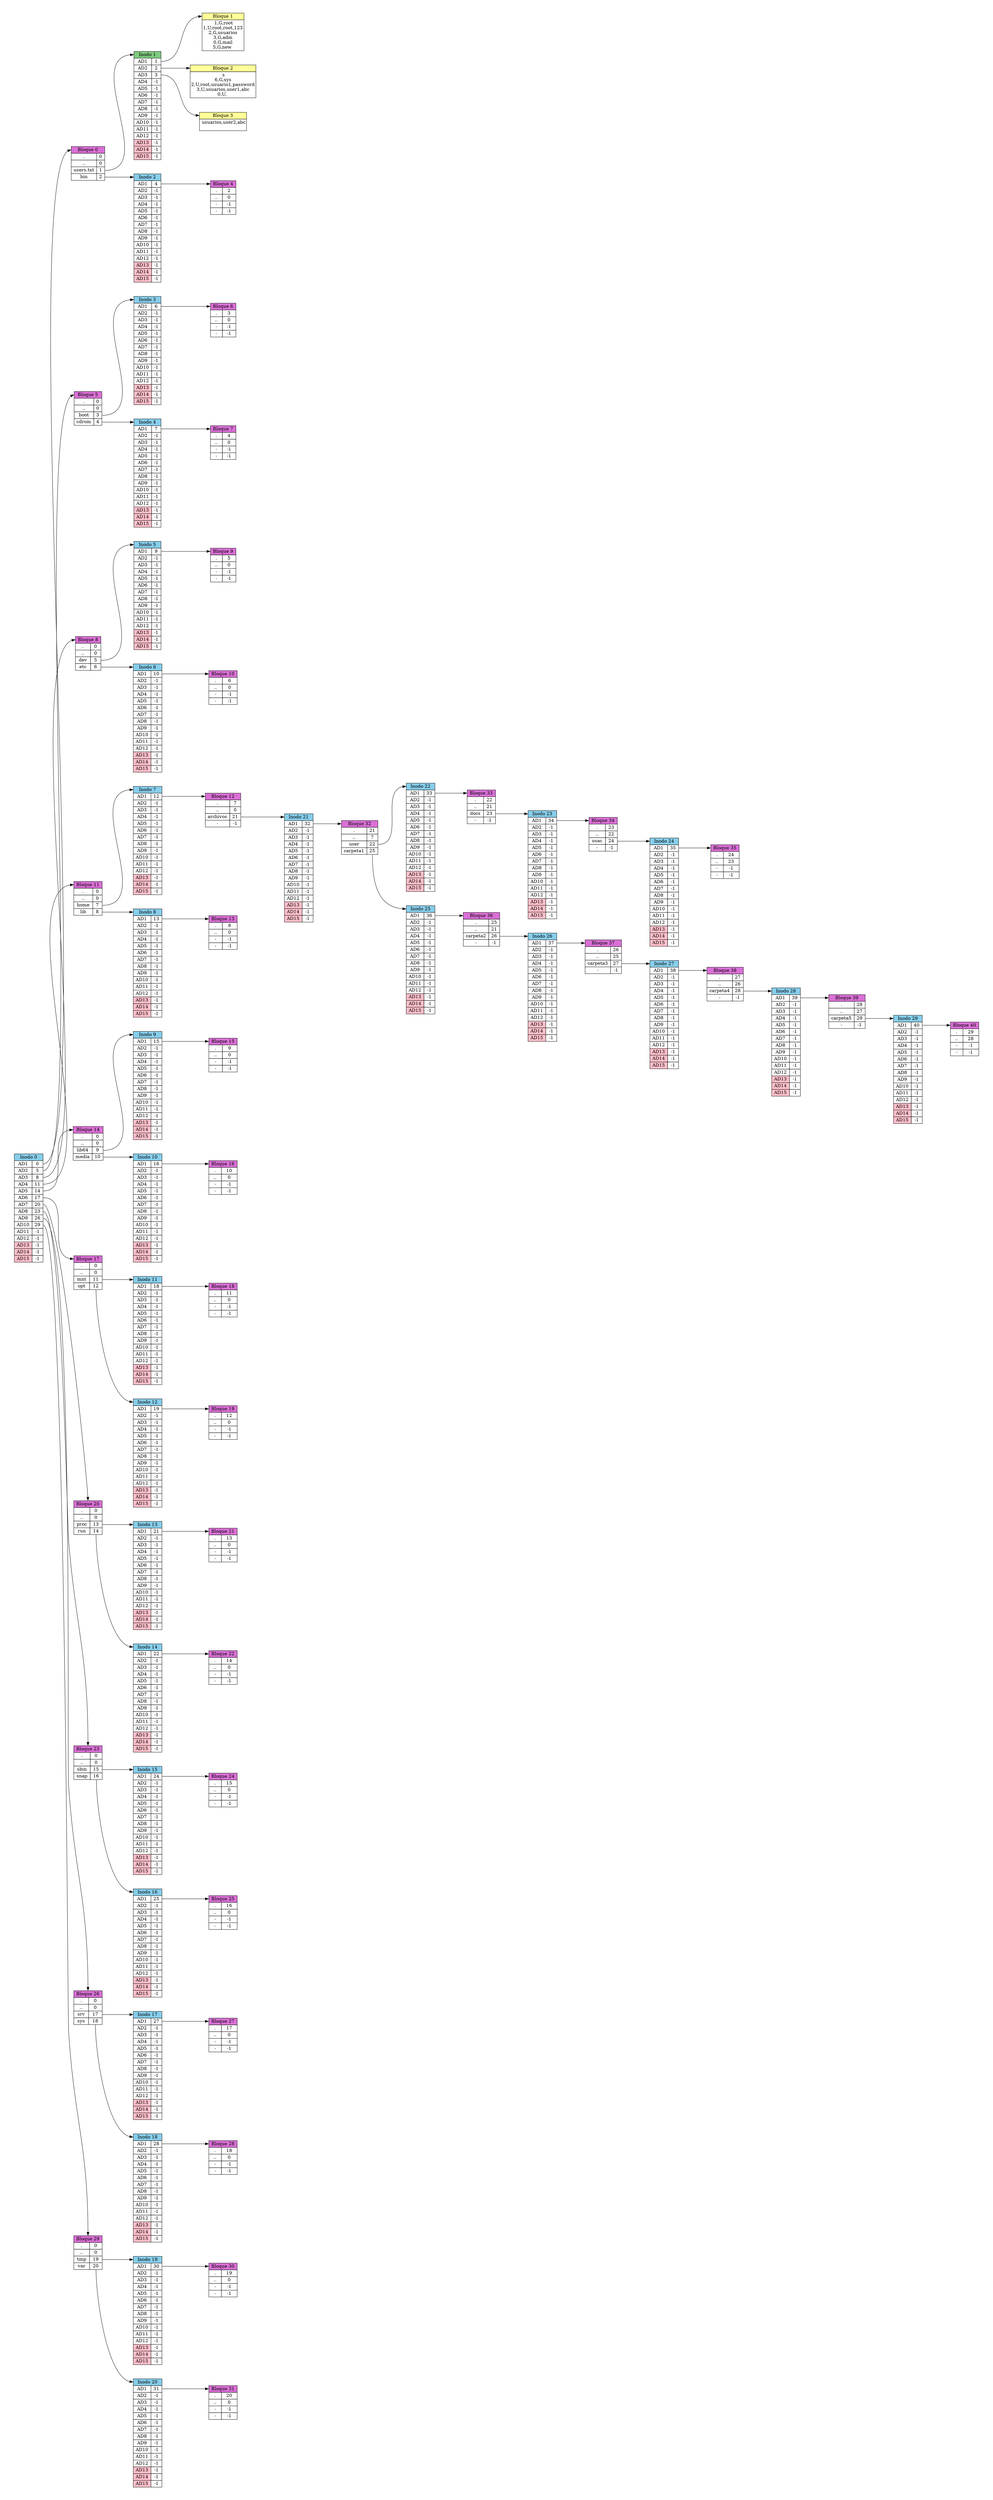 digraph { 
 graph [pad=0.5, nodesep=0.5, ranksep=1] 
 node [ shape=plaintext ] 
 rankdir=LR 

 Inodo0 [ 
  label = < 
   <table border="0" cellborder="1" cellspacing="0"> 
    <tr> <td bgcolor='skyblue' colspan="2" port='P0'> Inodo 0 </td> </tr> 
    <tr> <td> AD1 </td> <td port='P1'> 0 </td> </tr> 
    <tr> <td> AD2 </td> <td port='P2'> 5 </td> </tr> 
    <tr> <td> AD3 </td> <td port='P3'> 8 </td> </tr> 
    <tr> <td> AD4 </td> <td port='P4'> 11 </td> </tr> 
    <tr> <td> AD5 </td> <td port='P5'> 14 </td> </tr> 
    <tr> <td> AD6 </td> <td port='P6'> 17 </td> </tr> 
    <tr> <td> AD7 </td> <td port='P7'> 20 </td> </tr> 
    <tr> <td> AD8 </td> <td port='P8'> 23 </td> </tr> 
    <tr> <td> AD9 </td> <td port='P9'> 26 </td> </tr> 
    <tr> <td> AD10 </td> <td port='P10'> 29 </td> </tr> 
    <tr> <td> AD11 </td> <td port='P11'> -1 </td> </tr> 
    <tr> <td> AD12 </td> <td port='P12'> -1 </td> </tr> 
    <tr> <td bgcolor='pink'> AD13 </td> <td port='P13'> -1 </td> </tr> 
    <tr> <td bgcolor='pink'> AD14 </td> <td port='P14'> -1 </td> </tr> 
    <tr> <td bgcolor='pink'> AD15 </td> <td port='P15'> -1 </td> </tr> 
   </table> 
  > 
 ]; 

 Bloque0 [ 
  label = < 
   <table border="0" cellborder="1" cellspacing="0"> 
    <tr> <td bgcolor='orchid' colspan="2" port='P0'> Bloque 0 </td> </tr> 
    <tr> <td> . </td> <td port='P1'> 0 </td> </tr> 
    <tr> <td> .. </td> <td port='P2'> 0 </td> </tr> 
    <tr> <td> users.txt </td> <td port='P3'> 1 </td> </tr> 
    <tr> <td> bin </td> <td port='P4'> 2 </td> </tr> 
   </table> 
  > 
 ]; 

 Inodo0:P1 -> Bloque0:P0; 

 Inodo1 [ 
  label = < 
   <table border="0" cellborder="1" cellspacing="0"> 
    <tr> <td bgcolor='#7FC97F' colspan="2" port='P0'> Inodo 1 </td> </tr> 
    <tr> <td> AD1 </td> <td port='P1'> 1 </td> </tr> 
    <tr> <td> AD2 </td> <td port='P2'> 2 </td> </tr> 
    <tr> <td> AD3 </td> <td port='P3'> 3 </td> </tr> 
    <tr> <td> AD4 </td> <td port='P4'> -1 </td> </tr> 
    <tr> <td> AD5 </td> <td port='P5'> -1 </td> </tr> 
    <tr> <td> AD6 </td> <td port='P6'> -1 </td> </tr> 
    <tr> <td> AD7 </td> <td port='P7'> -1 </td> </tr> 
    <tr> <td> AD8 </td> <td port='P8'> -1 </td> </tr> 
    <tr> <td> AD9 </td> <td port='P9'> -1 </td> </tr> 
    <tr> <td> AD10 </td> <td port='P10'> -1 </td> </tr> 
    <tr> <td> AD11 </td> <td port='P11'> -1 </td> </tr> 
    <tr> <td> AD12 </td> <td port='P12'> -1 </td> </tr> 
    <tr> <td bgcolor='pink'> AD13 </td> <td port='P13'> -1 </td> </tr> 
    <tr> <td bgcolor='pink'> AD14 </td> <td port='P14'> -1 </td> </tr> 
    <tr> <td bgcolor='pink'> AD15 </td> <td port='P15'> -1 </td> </tr> 
   </table> 
  > 
 ]; 

 Bloque0:P3 -> Inodo1:P0; 

 Bloque1 [ 
  label = < 
   <table border="0" cellborder="1" cellspacing="0"> 
    <tr> <td bgcolor='#ffff99' port='P0'> Bloque 1 </td> </tr> 
    <tr> <td> 1,G,root<br/>1,U,root,root,123<br/>2,G,usuarios<br/>3,G,adm<br/>0,G,mail<br/>5,G,new </td> </tr> 
   </table> 
  > 
 ]; 

 Inodo1:P1 -> Bloque1:P0; 

 Bloque2 [ 
  label = < 
   <table border="0" cellborder="1" cellspacing="0"> 
    <tr> <td bgcolor='#ffff99' port='P0'> Bloque 2 </td> </tr> 
    <tr> <td> s<br/>6,G,sys<br/>2,U,root,usuario1,password<br/>3,U,usuarios,user1,abc<br/>0,U, </td> </tr> 
   </table> 
  > 
 ]; 

 Inodo1:P2 -> Bloque2:P0; 

 Bloque3 [ 
  label = < 
   <table border="0" cellborder="1" cellspacing="0"> 
    <tr> <td bgcolor='#ffff99' port='P0'> Bloque 3 </td> </tr> 
    <tr> <td> usuarios,user2,abc<br/> </td> </tr> 
   </table> 
  > 
 ]; 

 Inodo1:P3 -> Bloque3:P0; 

 Inodo2 [ 
  label = < 
   <table border="0" cellborder="1" cellspacing="0"> 
    <tr> <td bgcolor='skyblue' colspan="2" port='P0'> Inodo 2 </td> </tr> 
    <tr> <td> AD1 </td> <td port='P1'> 4 </td> </tr> 
    <tr> <td> AD2 </td> <td port='P2'> -1 </td> </tr> 
    <tr> <td> AD3 </td> <td port='P3'> -1 </td> </tr> 
    <tr> <td> AD4 </td> <td port='P4'> -1 </td> </tr> 
    <tr> <td> AD5 </td> <td port='P5'> -1 </td> </tr> 
    <tr> <td> AD6 </td> <td port='P6'> -1 </td> </tr> 
    <tr> <td> AD7 </td> <td port='P7'> -1 </td> </tr> 
    <tr> <td> AD8 </td> <td port='P8'> -1 </td> </tr> 
    <tr> <td> AD9 </td> <td port='P9'> -1 </td> </tr> 
    <tr> <td> AD10 </td> <td port='P10'> -1 </td> </tr> 
    <tr> <td> AD11 </td> <td port='P11'> -1 </td> </tr> 
    <tr> <td> AD12 </td> <td port='P12'> -1 </td> </tr> 
    <tr> <td bgcolor='pink'> AD13 </td> <td port='P13'> -1 </td> </tr> 
    <tr> <td bgcolor='pink'> AD14 </td> <td port='P14'> -1 </td> </tr> 
    <tr> <td bgcolor='pink'> AD15 </td> <td port='P15'> -1 </td> </tr> 
   </table> 
  > 
 ]; 

 Bloque0:P4 -> Inodo2:P0; 

 Bloque4 [ 
  label = < 
   <table border="0" cellborder="1" cellspacing="0"> 
    <tr> <td bgcolor='orchid' colspan="2" port='P0'> Bloque 4 </td> </tr> 
    <tr> <td> . </td> <td port='P1'> 2 </td> </tr> 
    <tr> <td> .. </td> <td port='P2'> 0 </td> </tr> 
    <tr> <td> - </td> <td port='P3'> -1 </td> </tr> 
    <tr> <td> - </td> <td port='P4'> -1 </td> </tr> 
   </table> 
  > 
 ]; 

 Inodo2:P1 -> Bloque4:P0; 

 Bloque5 [ 
  label = < 
   <table border="0" cellborder="1" cellspacing="0"> 
    <tr> <td bgcolor='orchid' colspan="2" port='P0'> Bloque 5 </td> </tr> 
    <tr> <td> . </td> <td port='P1'> 0 </td> </tr> 
    <tr> <td> .. </td> <td port='P2'> 0 </td> </tr> 
    <tr> <td> boot </td> <td port='P3'> 3 </td> </tr> 
    <tr> <td> cdrom </td> <td port='P4'> 4 </td> </tr> 
   </table> 
  > 
 ]; 

 Inodo0:P2 -> Bloque5:P0; 

 Inodo3 [ 
  label = < 
   <table border="0" cellborder="1" cellspacing="0"> 
    <tr> <td bgcolor='skyblue' colspan="2" port='P0'> Inodo 3 </td> </tr> 
    <tr> <td> AD1 </td> <td port='P1'> 6 </td> </tr> 
    <tr> <td> AD2 </td> <td port='P2'> -1 </td> </tr> 
    <tr> <td> AD3 </td> <td port='P3'> -1 </td> </tr> 
    <tr> <td> AD4 </td> <td port='P4'> -1 </td> </tr> 
    <tr> <td> AD5 </td> <td port='P5'> -1 </td> </tr> 
    <tr> <td> AD6 </td> <td port='P6'> -1 </td> </tr> 
    <tr> <td> AD7 </td> <td port='P7'> -1 </td> </tr> 
    <tr> <td> AD8 </td> <td port='P8'> -1 </td> </tr> 
    <tr> <td> AD9 </td> <td port='P9'> -1 </td> </tr> 
    <tr> <td> AD10 </td> <td port='P10'> -1 </td> </tr> 
    <tr> <td> AD11 </td> <td port='P11'> -1 </td> </tr> 
    <tr> <td> AD12 </td> <td port='P12'> -1 </td> </tr> 
    <tr> <td bgcolor='pink'> AD13 </td> <td port='P13'> -1 </td> </tr> 
    <tr> <td bgcolor='pink'> AD14 </td> <td port='P14'> -1 </td> </tr> 
    <tr> <td bgcolor='pink'> AD15 </td> <td port='P15'> -1 </td> </tr> 
   </table> 
  > 
 ]; 

 Bloque5:P3 -> Inodo3:P0; 

 Bloque6 [ 
  label = < 
   <table border="0" cellborder="1" cellspacing="0"> 
    <tr> <td bgcolor='orchid' colspan="2" port='P0'> Bloque 6 </td> </tr> 
    <tr> <td> . </td> <td port='P1'> 3 </td> </tr> 
    <tr> <td> .. </td> <td port='P2'> 0 </td> </tr> 
    <tr> <td> - </td> <td port='P3'> -1 </td> </tr> 
    <tr> <td> - </td> <td port='P4'> -1 </td> </tr> 
   </table> 
  > 
 ]; 

 Inodo3:P1 -> Bloque6:P0; 

 Inodo4 [ 
  label = < 
   <table border="0" cellborder="1" cellspacing="0"> 
    <tr> <td bgcolor='skyblue' colspan="2" port='P0'> Inodo 4 </td> </tr> 
    <tr> <td> AD1 </td> <td port='P1'> 7 </td> </tr> 
    <tr> <td> AD2 </td> <td port='P2'> -1 </td> </tr> 
    <tr> <td> AD3 </td> <td port='P3'> -1 </td> </tr> 
    <tr> <td> AD4 </td> <td port='P4'> -1 </td> </tr> 
    <tr> <td> AD5 </td> <td port='P5'> -1 </td> </tr> 
    <tr> <td> AD6 </td> <td port='P6'> -1 </td> </tr> 
    <tr> <td> AD7 </td> <td port='P7'> -1 </td> </tr> 
    <tr> <td> AD8 </td> <td port='P8'> -1 </td> </tr> 
    <tr> <td> AD9 </td> <td port='P9'> -1 </td> </tr> 
    <tr> <td> AD10 </td> <td port='P10'> -1 </td> </tr> 
    <tr> <td> AD11 </td> <td port='P11'> -1 </td> </tr> 
    <tr> <td> AD12 </td> <td port='P12'> -1 </td> </tr> 
    <tr> <td bgcolor='pink'> AD13 </td> <td port='P13'> -1 </td> </tr> 
    <tr> <td bgcolor='pink'> AD14 </td> <td port='P14'> -1 </td> </tr> 
    <tr> <td bgcolor='pink'> AD15 </td> <td port='P15'> -1 </td> </tr> 
   </table> 
  > 
 ]; 

 Bloque5:P4 -> Inodo4:P0; 

 Bloque7 [ 
  label = < 
   <table border="0" cellborder="1" cellspacing="0"> 
    <tr> <td bgcolor='orchid' colspan="2" port='P0'> Bloque 7 </td> </tr> 
    <tr> <td> . </td> <td port='P1'> 4 </td> </tr> 
    <tr> <td> .. </td> <td port='P2'> 0 </td> </tr> 
    <tr> <td> - </td> <td port='P3'> -1 </td> </tr> 
    <tr> <td> - </td> <td port='P4'> -1 </td> </tr> 
   </table> 
  > 
 ]; 

 Inodo4:P1 -> Bloque7:P0; 

 Bloque8 [ 
  label = < 
   <table border="0" cellborder="1" cellspacing="0"> 
    <tr> <td bgcolor='orchid' colspan="2" port='P0'> Bloque 8 </td> </tr> 
    <tr> <td> . </td> <td port='P1'> 0 </td> </tr> 
    <tr> <td> .. </td> <td port='P2'> 0 </td> </tr> 
    <tr> <td> dev </td> <td port='P3'> 5 </td> </tr> 
    <tr> <td> etc </td> <td port='P4'> 6 </td> </tr> 
   </table> 
  > 
 ]; 

 Inodo0:P3 -> Bloque8:P0; 

 Inodo5 [ 
  label = < 
   <table border="0" cellborder="1" cellspacing="0"> 
    <tr> <td bgcolor='skyblue' colspan="2" port='P0'> Inodo 5 </td> </tr> 
    <tr> <td> AD1 </td> <td port='P1'> 9 </td> </tr> 
    <tr> <td> AD2 </td> <td port='P2'> -1 </td> </tr> 
    <tr> <td> AD3 </td> <td port='P3'> -1 </td> </tr> 
    <tr> <td> AD4 </td> <td port='P4'> -1 </td> </tr> 
    <tr> <td> AD5 </td> <td port='P5'> -1 </td> </tr> 
    <tr> <td> AD6 </td> <td port='P6'> -1 </td> </tr> 
    <tr> <td> AD7 </td> <td port='P7'> -1 </td> </tr> 
    <tr> <td> AD8 </td> <td port='P8'> -1 </td> </tr> 
    <tr> <td> AD9 </td> <td port='P9'> -1 </td> </tr> 
    <tr> <td> AD10 </td> <td port='P10'> -1 </td> </tr> 
    <tr> <td> AD11 </td> <td port='P11'> -1 </td> </tr> 
    <tr> <td> AD12 </td> <td port='P12'> -1 </td> </tr> 
    <tr> <td bgcolor='pink'> AD13 </td> <td port='P13'> -1 </td> </tr> 
    <tr> <td bgcolor='pink'> AD14 </td> <td port='P14'> -1 </td> </tr> 
    <tr> <td bgcolor='pink'> AD15 </td> <td port='P15'> -1 </td> </tr> 
   </table> 
  > 
 ]; 

 Bloque8:P3 -> Inodo5:P0; 

 Bloque9 [ 
  label = < 
   <table border="0" cellborder="1" cellspacing="0"> 
    <tr> <td bgcolor='orchid' colspan="2" port='P0'> Bloque 9 </td> </tr> 
    <tr> <td> . </td> <td port='P1'> 5 </td> </tr> 
    <tr> <td> .. </td> <td port='P2'> 0 </td> </tr> 
    <tr> <td> - </td> <td port='P3'> -1 </td> </tr> 
    <tr> <td> - </td> <td port='P4'> -1 </td> </tr> 
   </table> 
  > 
 ]; 

 Inodo5:P1 -> Bloque9:P0; 

 Inodo6 [ 
  label = < 
   <table border="0" cellborder="1" cellspacing="0"> 
    <tr> <td bgcolor='skyblue' colspan="2" port='P0'> Inodo 6 </td> </tr> 
    <tr> <td> AD1 </td> <td port='P1'> 10 </td> </tr> 
    <tr> <td> AD2 </td> <td port='P2'> -1 </td> </tr> 
    <tr> <td> AD3 </td> <td port='P3'> -1 </td> </tr> 
    <tr> <td> AD4 </td> <td port='P4'> -1 </td> </tr> 
    <tr> <td> AD5 </td> <td port='P5'> -1 </td> </tr> 
    <tr> <td> AD6 </td> <td port='P6'> -1 </td> </tr> 
    <tr> <td> AD7 </td> <td port='P7'> -1 </td> </tr> 
    <tr> <td> AD8 </td> <td port='P8'> -1 </td> </tr> 
    <tr> <td> AD9 </td> <td port='P9'> -1 </td> </tr> 
    <tr> <td> AD10 </td> <td port='P10'> -1 </td> </tr> 
    <tr> <td> AD11 </td> <td port='P11'> -1 </td> </tr> 
    <tr> <td> AD12 </td> <td port='P12'> -1 </td> </tr> 
    <tr> <td bgcolor='pink'> AD13 </td> <td port='P13'> -1 </td> </tr> 
    <tr> <td bgcolor='pink'> AD14 </td> <td port='P14'> -1 </td> </tr> 
    <tr> <td bgcolor='pink'> AD15 </td> <td port='P15'> -1 </td> </tr> 
   </table> 
  > 
 ]; 

 Bloque8:P4 -> Inodo6:P0; 

 Bloque10 [ 
  label = < 
   <table border="0" cellborder="1" cellspacing="0"> 
    <tr> <td bgcolor='orchid' colspan="2" port='P0'> Bloque 10 </td> </tr> 
    <tr> <td> . </td> <td port='P1'> 6 </td> </tr> 
    <tr> <td> .. </td> <td port='P2'> 0 </td> </tr> 
    <tr> <td> - </td> <td port='P3'> -1 </td> </tr> 
    <tr> <td> - </td> <td port='P4'> -1 </td> </tr> 
   </table> 
  > 
 ]; 

 Inodo6:P1 -> Bloque10:P0; 

 Bloque11 [ 
  label = < 
   <table border="0" cellborder="1" cellspacing="0"> 
    <tr> <td bgcolor='orchid' colspan="2" port='P0'> Bloque 11 </td> </tr> 
    <tr> <td> . </td> <td port='P1'> 0 </td> </tr> 
    <tr> <td> .. </td> <td port='P2'> 0 </td> </tr> 
    <tr> <td> home </td> <td port='P3'> 7 </td> </tr> 
    <tr> <td> lib </td> <td port='P4'> 8 </td> </tr> 
   </table> 
  > 
 ]; 

 Inodo0:P4 -> Bloque11:P0; 

 Inodo7 [ 
  label = < 
   <table border="0" cellborder="1" cellspacing="0"> 
    <tr> <td bgcolor='skyblue' colspan="2" port='P0'> Inodo 7 </td> </tr> 
    <tr> <td> AD1 </td> <td port='P1'> 12 </td> </tr> 
    <tr> <td> AD2 </td> <td port='P2'> -1 </td> </tr> 
    <tr> <td> AD3 </td> <td port='P3'> -1 </td> </tr> 
    <tr> <td> AD4 </td> <td port='P4'> -1 </td> </tr> 
    <tr> <td> AD5 </td> <td port='P5'> -1 </td> </tr> 
    <tr> <td> AD6 </td> <td port='P6'> -1 </td> </tr> 
    <tr> <td> AD7 </td> <td port='P7'> -1 </td> </tr> 
    <tr> <td> AD8 </td> <td port='P8'> -1 </td> </tr> 
    <tr> <td> AD9 </td> <td port='P9'> -1 </td> </tr> 
    <tr> <td> AD10 </td> <td port='P10'> -1 </td> </tr> 
    <tr> <td> AD11 </td> <td port='P11'> -1 </td> </tr> 
    <tr> <td> AD12 </td> <td port='P12'> -1 </td> </tr> 
    <tr> <td bgcolor='pink'> AD13 </td> <td port='P13'> -1 </td> </tr> 
    <tr> <td bgcolor='pink'> AD14 </td> <td port='P14'> -1 </td> </tr> 
    <tr> <td bgcolor='pink'> AD15 </td> <td port='P15'> -1 </td> </tr> 
   </table> 
  > 
 ]; 

 Bloque11:P3 -> Inodo7:P0; 

 Bloque12 [ 
  label = < 
   <table border="0" cellborder="1" cellspacing="0"> 
    <tr> <td bgcolor='orchid' colspan="2" port='P0'> Bloque 12 </td> </tr> 
    <tr> <td> . </td> <td port='P1'> 7 </td> </tr> 
    <tr> <td> .. </td> <td port='P2'> 0 </td> </tr> 
    <tr> <td> archivos </td> <td port='P3'> 21 </td> </tr> 
    <tr> <td> - </td> <td port='P4'> -1 </td> </tr> 
   </table> 
  > 
 ]; 

 Inodo7:P1 -> Bloque12:P0; 

 Inodo21 [ 
  label = < 
   <table border="0" cellborder="1" cellspacing="0"> 
    <tr> <td bgcolor='skyblue' colspan="2" port='P0'> Inodo 21 </td> </tr> 
    <tr> <td> AD1 </td> <td port='P1'> 32 </td> </tr> 
    <tr> <td> AD2 </td> <td port='P2'> -1 </td> </tr> 
    <tr> <td> AD3 </td> <td port='P3'> -1 </td> </tr> 
    <tr> <td> AD4 </td> <td port='P4'> -1 </td> </tr> 
    <tr> <td> AD5 </td> <td port='P5'> -1 </td> </tr> 
    <tr> <td> AD6 </td> <td port='P6'> -1 </td> </tr> 
    <tr> <td> AD7 </td> <td port='P7'> -1 </td> </tr> 
    <tr> <td> AD8 </td> <td port='P8'> -1 </td> </tr> 
    <tr> <td> AD9 </td> <td port='P9'> -1 </td> </tr> 
    <tr> <td> AD10 </td> <td port='P10'> -1 </td> </tr> 
    <tr> <td> AD11 </td> <td port='P11'> -1 </td> </tr> 
    <tr> <td> AD12 </td> <td port='P12'> -1 </td> </tr> 
    <tr> <td bgcolor='pink'> AD13 </td> <td port='P13'> -1 </td> </tr> 
    <tr> <td bgcolor='pink'> AD14 </td> <td port='P14'> -1 </td> </tr> 
    <tr> <td bgcolor='pink'> AD15 </td> <td port='P15'> -1 </td> </tr> 
   </table> 
  > 
 ]; 

 Bloque12:P3 -> Inodo21:P0; 

 Bloque32 [ 
  label = < 
   <table border="0" cellborder="1" cellspacing="0"> 
    <tr> <td bgcolor='orchid' colspan="2" port='P0'> Bloque 32 </td> </tr> 
    <tr> <td> . </td> <td port='P1'> 21 </td> </tr> 
    <tr> <td> .. </td> <td port='P2'> 7 </td> </tr> 
    <tr> <td> user </td> <td port='P3'> 22 </td> </tr> 
    <tr> <td> carpeta1 </td> <td port='P4'> 25 </td> </tr> 
   </table> 
  > 
 ]; 

 Inodo21:P1 -> Bloque32:P0; 

 Inodo22 [ 
  label = < 
   <table border="0" cellborder="1" cellspacing="0"> 
    <tr> <td bgcolor='skyblue' colspan="2" port='P0'> Inodo 22 </td> </tr> 
    <tr> <td> AD1 </td> <td port='P1'> 33 </td> </tr> 
    <tr> <td> AD2 </td> <td port='P2'> -1 </td> </tr> 
    <tr> <td> AD3 </td> <td port='P3'> -1 </td> </tr> 
    <tr> <td> AD4 </td> <td port='P4'> -1 </td> </tr> 
    <tr> <td> AD5 </td> <td port='P5'> -1 </td> </tr> 
    <tr> <td> AD6 </td> <td port='P6'> -1 </td> </tr> 
    <tr> <td> AD7 </td> <td port='P7'> -1 </td> </tr> 
    <tr> <td> AD8 </td> <td port='P8'> -1 </td> </tr> 
    <tr> <td> AD9 </td> <td port='P9'> -1 </td> </tr> 
    <tr> <td> AD10 </td> <td port='P10'> -1 </td> </tr> 
    <tr> <td> AD11 </td> <td port='P11'> -1 </td> </tr> 
    <tr> <td> AD12 </td> <td port='P12'> -1 </td> </tr> 
    <tr> <td bgcolor='pink'> AD13 </td> <td port='P13'> -1 </td> </tr> 
    <tr> <td bgcolor='pink'> AD14 </td> <td port='P14'> -1 </td> </tr> 
    <tr> <td bgcolor='pink'> AD15 </td> <td port='P15'> -1 </td> </tr> 
   </table> 
  > 
 ]; 

 Bloque32:P3 -> Inodo22:P0; 

 Bloque33 [ 
  label = < 
   <table border="0" cellborder="1" cellspacing="0"> 
    <tr> <td bgcolor='orchid' colspan="2" port='P0'> Bloque 33 </td> </tr> 
    <tr> <td> . </td> <td port='P1'> 22 </td> </tr> 
    <tr> <td> .. </td> <td port='P2'> 21 </td> </tr> 
    <tr> <td> docs </td> <td port='P3'> 23 </td> </tr> 
    <tr> <td> - </td> <td port='P4'> -1 </td> </tr> 
   </table> 
  > 
 ]; 

 Inodo22:P1 -> Bloque33:P0; 

 Inodo23 [ 
  label = < 
   <table border="0" cellborder="1" cellspacing="0"> 
    <tr> <td bgcolor='skyblue' colspan="2" port='P0'> Inodo 23 </td> </tr> 
    <tr> <td> AD1 </td> <td port='P1'> 34 </td> </tr> 
    <tr> <td> AD2 </td> <td port='P2'> -1 </td> </tr> 
    <tr> <td> AD3 </td> <td port='P3'> -1 </td> </tr> 
    <tr> <td> AD4 </td> <td port='P4'> -1 </td> </tr> 
    <tr> <td> AD5 </td> <td port='P5'> -1 </td> </tr> 
    <tr> <td> AD6 </td> <td port='P6'> -1 </td> </tr> 
    <tr> <td> AD7 </td> <td port='P7'> -1 </td> </tr> 
    <tr> <td> AD8 </td> <td port='P8'> -1 </td> </tr> 
    <tr> <td> AD9 </td> <td port='P9'> -1 </td> </tr> 
    <tr> <td> AD10 </td> <td port='P10'> -1 </td> </tr> 
    <tr> <td> AD11 </td> <td port='P11'> -1 </td> </tr> 
    <tr> <td> AD12 </td> <td port='P12'> -1 </td> </tr> 
    <tr> <td bgcolor='pink'> AD13 </td> <td port='P13'> -1 </td> </tr> 
    <tr> <td bgcolor='pink'> AD14 </td> <td port='P14'> -1 </td> </tr> 
    <tr> <td bgcolor='pink'> AD15 </td> <td port='P15'> -1 </td> </tr> 
   </table> 
  > 
 ]; 

 Bloque33:P3 -> Inodo23:P0; 

 Bloque34 [ 
  label = < 
   <table border="0" cellborder="1" cellspacing="0"> 
    <tr> <td bgcolor='orchid' colspan="2" port='P0'> Bloque 34 </td> </tr> 
    <tr> <td> . </td> <td port='P1'> 23 </td> </tr> 
    <tr> <td> .. </td> <td port='P2'> 22 </td> </tr> 
    <tr> <td> usac </td> <td port='P3'> 24 </td> </tr> 
    <tr> <td> - </td> <td port='P4'> -1 </td> </tr> 
   </table> 
  > 
 ]; 

 Inodo23:P1 -> Bloque34:P0; 

 Inodo24 [ 
  label = < 
   <table border="0" cellborder="1" cellspacing="0"> 
    <tr> <td bgcolor='skyblue' colspan="2" port='P0'> Inodo 24 </td> </tr> 
    <tr> <td> AD1 </td> <td port='P1'> 35 </td> </tr> 
    <tr> <td> AD2 </td> <td port='P2'> -1 </td> </tr> 
    <tr> <td> AD3 </td> <td port='P3'> -1 </td> </tr> 
    <tr> <td> AD4 </td> <td port='P4'> -1 </td> </tr> 
    <tr> <td> AD5 </td> <td port='P5'> -1 </td> </tr> 
    <tr> <td> AD6 </td> <td port='P6'> -1 </td> </tr> 
    <tr> <td> AD7 </td> <td port='P7'> -1 </td> </tr> 
    <tr> <td> AD8 </td> <td port='P8'> -1 </td> </tr> 
    <tr> <td> AD9 </td> <td port='P9'> -1 </td> </tr> 
    <tr> <td> AD10 </td> <td port='P10'> -1 </td> </tr> 
    <tr> <td> AD11 </td> <td port='P11'> -1 </td> </tr> 
    <tr> <td> AD12 </td> <td port='P12'> -1 </td> </tr> 
    <tr> <td bgcolor='pink'> AD13 </td> <td port='P13'> -1 </td> </tr> 
    <tr> <td bgcolor='pink'> AD14 </td> <td port='P14'> -1 </td> </tr> 
    <tr> <td bgcolor='pink'> AD15 </td> <td port='P15'> -1 </td> </tr> 
   </table> 
  > 
 ]; 

 Bloque34:P3 -> Inodo24:P0; 

 Bloque35 [ 
  label = < 
   <table border="0" cellborder="1" cellspacing="0"> 
    <tr> <td bgcolor='orchid' colspan="2" port='P0'> Bloque 35 </td> </tr> 
    <tr> <td> . </td> <td port='P1'> 24 </td> </tr> 
    <tr> <td> .. </td> <td port='P2'> 23 </td> </tr> 
    <tr> <td> - </td> <td port='P3'> -1 </td> </tr> 
    <tr> <td> - </td> <td port='P4'> -1 </td> </tr> 
   </table> 
  > 
 ]; 

 Inodo24:P1 -> Bloque35:P0; 

 Inodo25 [ 
  label = < 
   <table border="0" cellborder="1" cellspacing="0"> 
    <tr> <td bgcolor='skyblue' colspan="2" port='P0'> Inodo 25 </td> </tr> 
    <tr> <td> AD1 </td> <td port='P1'> 36 </td> </tr> 
    <tr> <td> AD2 </td> <td port='P2'> -1 </td> </tr> 
    <tr> <td> AD3 </td> <td port='P3'> -1 </td> </tr> 
    <tr> <td> AD4 </td> <td port='P4'> -1 </td> </tr> 
    <tr> <td> AD5 </td> <td port='P5'> -1 </td> </tr> 
    <tr> <td> AD6 </td> <td port='P6'> -1 </td> </tr> 
    <tr> <td> AD7 </td> <td port='P7'> -1 </td> </tr> 
    <tr> <td> AD8 </td> <td port='P8'> -1 </td> </tr> 
    <tr> <td> AD9 </td> <td port='P9'> -1 </td> </tr> 
    <tr> <td> AD10 </td> <td port='P10'> -1 </td> </tr> 
    <tr> <td> AD11 </td> <td port='P11'> -1 </td> </tr> 
    <tr> <td> AD12 </td> <td port='P12'> -1 </td> </tr> 
    <tr> <td bgcolor='pink'> AD13 </td> <td port='P13'> -1 </td> </tr> 
    <tr> <td bgcolor='pink'> AD14 </td> <td port='P14'> -1 </td> </tr> 
    <tr> <td bgcolor='pink'> AD15 </td> <td port='P15'> -1 </td> </tr> 
   </table> 
  > 
 ]; 

 Bloque32:P4 -> Inodo25:P0; 

 Bloque36 [ 
  label = < 
   <table border="0" cellborder="1" cellspacing="0"> 
    <tr> <td bgcolor='orchid' colspan="2" port='P0'> Bloque 36 </td> </tr> 
    <tr> <td> . </td> <td port='P1'> 25 </td> </tr> 
    <tr> <td> .. </td> <td port='P2'> 21 </td> </tr> 
    <tr> <td> carpeta2 </td> <td port='P3'> 26 </td> </tr> 
    <tr> <td> - </td> <td port='P4'> -1 </td> </tr> 
   </table> 
  > 
 ]; 

 Inodo25:P1 -> Bloque36:P0; 

 Inodo26 [ 
  label = < 
   <table border="0" cellborder="1" cellspacing="0"> 
    <tr> <td bgcolor='skyblue' colspan="2" port='P0'> Inodo 26 </td> </tr> 
    <tr> <td> AD1 </td> <td port='P1'> 37 </td> </tr> 
    <tr> <td> AD2 </td> <td port='P2'> -1 </td> </tr> 
    <tr> <td> AD3 </td> <td port='P3'> -1 </td> </tr> 
    <tr> <td> AD4 </td> <td port='P4'> -1 </td> </tr> 
    <tr> <td> AD5 </td> <td port='P5'> -1 </td> </tr> 
    <tr> <td> AD6 </td> <td port='P6'> -1 </td> </tr> 
    <tr> <td> AD7 </td> <td port='P7'> -1 </td> </tr> 
    <tr> <td> AD8 </td> <td port='P8'> -1 </td> </tr> 
    <tr> <td> AD9 </td> <td port='P9'> -1 </td> </tr> 
    <tr> <td> AD10 </td> <td port='P10'> -1 </td> </tr> 
    <tr> <td> AD11 </td> <td port='P11'> -1 </td> </tr> 
    <tr> <td> AD12 </td> <td port='P12'> -1 </td> </tr> 
    <tr> <td bgcolor='pink'> AD13 </td> <td port='P13'> -1 </td> </tr> 
    <tr> <td bgcolor='pink'> AD14 </td> <td port='P14'> -1 </td> </tr> 
    <tr> <td bgcolor='pink'> AD15 </td> <td port='P15'> -1 </td> </tr> 
   </table> 
  > 
 ]; 

 Bloque36:P3 -> Inodo26:P0; 

 Bloque37 [ 
  label = < 
   <table border="0" cellborder="1" cellspacing="0"> 
    <tr> <td bgcolor='orchid' colspan="2" port='P0'> Bloque 37 </td> </tr> 
    <tr> <td> . </td> <td port='P1'> 26 </td> </tr> 
    <tr> <td> .. </td> <td port='P2'> 25 </td> </tr> 
    <tr> <td> carpeta3 </td> <td port='P3'> 27 </td> </tr> 
    <tr> <td> - </td> <td port='P4'> -1 </td> </tr> 
   </table> 
  > 
 ]; 

 Inodo26:P1 -> Bloque37:P0; 

 Inodo27 [ 
  label = < 
   <table border="0" cellborder="1" cellspacing="0"> 
    <tr> <td bgcolor='skyblue' colspan="2" port='P0'> Inodo 27 </td> </tr> 
    <tr> <td> AD1 </td> <td port='P1'> 38 </td> </tr> 
    <tr> <td> AD2 </td> <td port='P2'> -1 </td> </tr> 
    <tr> <td> AD3 </td> <td port='P3'> -1 </td> </tr> 
    <tr> <td> AD4 </td> <td port='P4'> -1 </td> </tr> 
    <tr> <td> AD5 </td> <td port='P5'> -1 </td> </tr> 
    <tr> <td> AD6 </td> <td port='P6'> -1 </td> </tr> 
    <tr> <td> AD7 </td> <td port='P7'> -1 </td> </tr> 
    <tr> <td> AD8 </td> <td port='P8'> -1 </td> </tr> 
    <tr> <td> AD9 </td> <td port='P9'> -1 </td> </tr> 
    <tr> <td> AD10 </td> <td port='P10'> -1 </td> </tr> 
    <tr> <td> AD11 </td> <td port='P11'> -1 </td> </tr> 
    <tr> <td> AD12 </td> <td port='P12'> -1 </td> </tr> 
    <tr> <td bgcolor='pink'> AD13 </td> <td port='P13'> -1 </td> </tr> 
    <tr> <td bgcolor='pink'> AD14 </td> <td port='P14'> -1 </td> </tr> 
    <tr> <td bgcolor='pink'> AD15 </td> <td port='P15'> -1 </td> </tr> 
   </table> 
  > 
 ]; 

 Bloque37:P3 -> Inodo27:P0; 

 Bloque38 [ 
  label = < 
   <table border="0" cellborder="1" cellspacing="0"> 
    <tr> <td bgcolor='orchid' colspan="2" port='P0'> Bloque 38 </td> </tr> 
    <tr> <td> . </td> <td port='P1'> 27 </td> </tr> 
    <tr> <td> .. </td> <td port='P2'> 26 </td> </tr> 
    <tr> <td> carpeta4 </td> <td port='P3'> 28 </td> </tr> 
    <tr> <td> - </td> <td port='P4'> -1 </td> </tr> 
   </table> 
  > 
 ]; 

 Inodo27:P1 -> Bloque38:P0; 

 Inodo28 [ 
  label = < 
   <table border="0" cellborder="1" cellspacing="0"> 
    <tr> <td bgcolor='skyblue' colspan="2" port='P0'> Inodo 28 </td> </tr> 
    <tr> <td> AD1 </td> <td port='P1'> 39 </td> </tr> 
    <tr> <td> AD2 </td> <td port='P2'> -1 </td> </tr> 
    <tr> <td> AD3 </td> <td port='P3'> -1 </td> </tr> 
    <tr> <td> AD4 </td> <td port='P4'> -1 </td> </tr> 
    <tr> <td> AD5 </td> <td port='P5'> -1 </td> </tr> 
    <tr> <td> AD6 </td> <td port='P6'> -1 </td> </tr> 
    <tr> <td> AD7 </td> <td port='P7'> -1 </td> </tr> 
    <tr> <td> AD8 </td> <td port='P8'> -1 </td> </tr> 
    <tr> <td> AD9 </td> <td port='P9'> -1 </td> </tr> 
    <tr> <td> AD10 </td> <td port='P10'> -1 </td> </tr> 
    <tr> <td> AD11 </td> <td port='P11'> -1 </td> </tr> 
    <tr> <td> AD12 </td> <td port='P12'> -1 </td> </tr> 
    <tr> <td bgcolor='pink'> AD13 </td> <td port='P13'> -1 </td> </tr> 
    <tr> <td bgcolor='pink'> AD14 </td> <td port='P14'> -1 </td> </tr> 
    <tr> <td bgcolor='pink'> AD15 </td> <td port='P15'> -1 </td> </tr> 
   </table> 
  > 
 ]; 

 Bloque38:P3 -> Inodo28:P0; 

 Bloque39 [ 
  label = < 
   <table border="0" cellborder="1" cellspacing="0"> 
    <tr> <td bgcolor='orchid' colspan="2" port='P0'> Bloque 39 </td> </tr> 
    <tr> <td> . </td> <td port='P1'> 28 </td> </tr> 
    <tr> <td> .. </td> <td port='P2'> 27 </td> </tr> 
    <tr> <td> carpeta5 </td> <td port='P3'> 29 </td> </tr> 
    <tr> <td> - </td> <td port='P4'> -1 </td> </tr> 
   </table> 
  > 
 ]; 

 Inodo28:P1 -> Bloque39:P0; 

 Inodo29 [ 
  label = < 
   <table border="0" cellborder="1" cellspacing="0"> 
    <tr> <td bgcolor='skyblue' colspan="2" port='P0'> Inodo 29 </td> </tr> 
    <tr> <td> AD1 </td> <td port='P1'> 40 </td> </tr> 
    <tr> <td> AD2 </td> <td port='P2'> -1 </td> </tr> 
    <tr> <td> AD3 </td> <td port='P3'> -1 </td> </tr> 
    <tr> <td> AD4 </td> <td port='P4'> -1 </td> </tr> 
    <tr> <td> AD5 </td> <td port='P5'> -1 </td> </tr> 
    <tr> <td> AD6 </td> <td port='P6'> -1 </td> </tr> 
    <tr> <td> AD7 </td> <td port='P7'> -1 </td> </tr> 
    <tr> <td> AD8 </td> <td port='P8'> -1 </td> </tr> 
    <tr> <td> AD9 </td> <td port='P9'> -1 </td> </tr> 
    <tr> <td> AD10 </td> <td port='P10'> -1 </td> </tr> 
    <tr> <td> AD11 </td> <td port='P11'> -1 </td> </tr> 
    <tr> <td> AD12 </td> <td port='P12'> -1 </td> </tr> 
    <tr> <td bgcolor='pink'> AD13 </td> <td port='P13'> -1 </td> </tr> 
    <tr> <td bgcolor='pink'> AD14 </td> <td port='P14'> -1 </td> </tr> 
    <tr> <td bgcolor='pink'> AD15 </td> <td port='P15'> -1 </td> </tr> 
   </table> 
  > 
 ]; 

 Bloque39:P3 -> Inodo29:P0; 

 Bloque40 [ 
  label = < 
   <table border="0" cellborder="1" cellspacing="0"> 
    <tr> <td bgcolor='orchid' colspan="2" port='P0'> Bloque 40 </td> </tr> 
    <tr> <td> . </td> <td port='P1'> 29 </td> </tr> 
    <tr> <td> .. </td> <td port='P2'> 28 </td> </tr> 
    <tr> <td> - </td> <td port='P3'> -1 </td> </tr> 
    <tr> <td> - </td> <td port='P4'> -1 </td> </tr> 
   </table> 
  > 
 ]; 

 Inodo29:P1 -> Bloque40:P0; 

 Inodo8 [ 
  label = < 
   <table border="0" cellborder="1" cellspacing="0"> 
    <tr> <td bgcolor='skyblue' colspan="2" port='P0'> Inodo 8 </td> </tr> 
    <tr> <td> AD1 </td> <td port='P1'> 13 </td> </tr> 
    <tr> <td> AD2 </td> <td port='P2'> -1 </td> </tr> 
    <tr> <td> AD3 </td> <td port='P3'> -1 </td> </tr> 
    <tr> <td> AD4 </td> <td port='P4'> -1 </td> </tr> 
    <tr> <td> AD5 </td> <td port='P5'> -1 </td> </tr> 
    <tr> <td> AD6 </td> <td port='P6'> -1 </td> </tr> 
    <tr> <td> AD7 </td> <td port='P7'> -1 </td> </tr> 
    <tr> <td> AD8 </td> <td port='P8'> -1 </td> </tr> 
    <tr> <td> AD9 </td> <td port='P9'> -1 </td> </tr> 
    <tr> <td> AD10 </td> <td port='P10'> -1 </td> </tr> 
    <tr> <td> AD11 </td> <td port='P11'> -1 </td> </tr> 
    <tr> <td> AD12 </td> <td port='P12'> -1 </td> </tr> 
    <tr> <td bgcolor='pink'> AD13 </td> <td port='P13'> -1 </td> </tr> 
    <tr> <td bgcolor='pink'> AD14 </td> <td port='P14'> -1 </td> </tr> 
    <tr> <td bgcolor='pink'> AD15 </td> <td port='P15'> -1 </td> </tr> 
   </table> 
  > 
 ]; 

 Bloque11:P4 -> Inodo8:P0; 

 Bloque13 [ 
  label = < 
   <table border="0" cellborder="1" cellspacing="0"> 
    <tr> <td bgcolor='orchid' colspan="2" port='P0'> Bloque 13 </td> </tr> 
    <tr> <td> . </td> <td port='P1'> 8 </td> </tr> 
    <tr> <td> .. </td> <td port='P2'> 0 </td> </tr> 
    <tr> <td> - </td> <td port='P3'> -1 </td> </tr> 
    <tr> <td> - </td> <td port='P4'> -1 </td> </tr> 
   </table> 
  > 
 ]; 

 Inodo8:P1 -> Bloque13:P0; 

 Bloque14 [ 
  label = < 
   <table border="0" cellborder="1" cellspacing="0"> 
    <tr> <td bgcolor='orchid' colspan="2" port='P0'> Bloque 14 </td> </tr> 
    <tr> <td> . </td> <td port='P1'> 0 </td> </tr> 
    <tr> <td> .. </td> <td port='P2'> 0 </td> </tr> 
    <tr> <td> lib64 </td> <td port='P3'> 9 </td> </tr> 
    <tr> <td> media </td> <td port='P4'> 10 </td> </tr> 
   </table> 
  > 
 ]; 

 Inodo0:P5 -> Bloque14:P0; 

 Inodo9 [ 
  label = < 
   <table border="0" cellborder="1" cellspacing="0"> 
    <tr> <td bgcolor='skyblue' colspan="2" port='P0'> Inodo 9 </td> </tr> 
    <tr> <td> AD1 </td> <td port='P1'> 15 </td> </tr> 
    <tr> <td> AD2 </td> <td port='P2'> -1 </td> </tr> 
    <tr> <td> AD3 </td> <td port='P3'> -1 </td> </tr> 
    <tr> <td> AD4 </td> <td port='P4'> -1 </td> </tr> 
    <tr> <td> AD5 </td> <td port='P5'> -1 </td> </tr> 
    <tr> <td> AD6 </td> <td port='P6'> -1 </td> </tr> 
    <tr> <td> AD7 </td> <td port='P7'> -1 </td> </tr> 
    <tr> <td> AD8 </td> <td port='P8'> -1 </td> </tr> 
    <tr> <td> AD9 </td> <td port='P9'> -1 </td> </tr> 
    <tr> <td> AD10 </td> <td port='P10'> -1 </td> </tr> 
    <tr> <td> AD11 </td> <td port='P11'> -1 </td> </tr> 
    <tr> <td> AD12 </td> <td port='P12'> -1 </td> </tr> 
    <tr> <td bgcolor='pink'> AD13 </td> <td port='P13'> -1 </td> </tr> 
    <tr> <td bgcolor='pink'> AD14 </td> <td port='P14'> -1 </td> </tr> 
    <tr> <td bgcolor='pink'> AD15 </td> <td port='P15'> -1 </td> </tr> 
   </table> 
  > 
 ]; 

 Bloque14:P3 -> Inodo9:P0; 

 Bloque15 [ 
  label = < 
   <table border="0" cellborder="1" cellspacing="0"> 
    <tr> <td bgcolor='orchid' colspan="2" port='P0'> Bloque 15 </td> </tr> 
    <tr> <td> . </td> <td port='P1'> 9 </td> </tr> 
    <tr> <td> .. </td> <td port='P2'> 0 </td> </tr> 
    <tr> <td> - </td> <td port='P3'> -1 </td> </tr> 
    <tr> <td> - </td> <td port='P4'> -1 </td> </tr> 
   </table> 
  > 
 ]; 

 Inodo9:P1 -> Bloque15:P0; 

 Inodo10 [ 
  label = < 
   <table border="0" cellborder="1" cellspacing="0"> 
    <tr> <td bgcolor='skyblue' colspan="2" port='P0'> Inodo 10 </td> </tr> 
    <tr> <td> AD1 </td> <td port='P1'> 16 </td> </tr> 
    <tr> <td> AD2 </td> <td port='P2'> -1 </td> </tr> 
    <tr> <td> AD3 </td> <td port='P3'> -1 </td> </tr> 
    <tr> <td> AD4 </td> <td port='P4'> -1 </td> </tr> 
    <tr> <td> AD5 </td> <td port='P5'> -1 </td> </tr> 
    <tr> <td> AD6 </td> <td port='P6'> -1 </td> </tr> 
    <tr> <td> AD7 </td> <td port='P7'> -1 </td> </tr> 
    <tr> <td> AD8 </td> <td port='P8'> -1 </td> </tr> 
    <tr> <td> AD9 </td> <td port='P9'> -1 </td> </tr> 
    <tr> <td> AD10 </td> <td port='P10'> -1 </td> </tr> 
    <tr> <td> AD11 </td> <td port='P11'> -1 </td> </tr> 
    <tr> <td> AD12 </td> <td port='P12'> -1 </td> </tr> 
    <tr> <td bgcolor='pink'> AD13 </td> <td port='P13'> -1 </td> </tr> 
    <tr> <td bgcolor='pink'> AD14 </td> <td port='P14'> -1 </td> </tr> 
    <tr> <td bgcolor='pink'> AD15 </td> <td port='P15'> -1 </td> </tr> 
   </table> 
  > 
 ]; 

 Bloque14:P4 -> Inodo10:P0; 

 Bloque16 [ 
  label = < 
   <table border="0" cellborder="1" cellspacing="0"> 
    <tr> <td bgcolor='orchid' colspan="2" port='P0'> Bloque 16 </td> </tr> 
    <tr> <td> . </td> <td port='P1'> 10 </td> </tr> 
    <tr> <td> .. </td> <td port='P2'> 0 </td> </tr> 
    <tr> <td> - </td> <td port='P3'> -1 </td> </tr> 
    <tr> <td> - </td> <td port='P4'> -1 </td> </tr> 
   </table> 
  > 
 ]; 

 Inodo10:P1 -> Bloque16:P0; 

 Bloque17 [ 
  label = < 
   <table border="0" cellborder="1" cellspacing="0"> 
    <tr> <td bgcolor='orchid' colspan="2" port='P0'> Bloque 17 </td> </tr> 
    <tr> <td> . </td> <td port='P1'> 0 </td> </tr> 
    <tr> <td> .. </td> <td port='P2'> 0 </td> </tr> 
    <tr> <td> mnt </td> <td port='P3'> 11 </td> </tr> 
    <tr> <td> opt </td> <td port='P4'> 12 </td> </tr> 
   </table> 
  > 
 ]; 

 Inodo0:P6 -> Bloque17:P0; 

 Inodo11 [ 
  label = < 
   <table border="0" cellborder="1" cellspacing="0"> 
    <tr> <td bgcolor='skyblue' colspan="2" port='P0'> Inodo 11 </td> </tr> 
    <tr> <td> AD1 </td> <td port='P1'> 18 </td> </tr> 
    <tr> <td> AD2 </td> <td port='P2'> -1 </td> </tr> 
    <tr> <td> AD3 </td> <td port='P3'> -1 </td> </tr> 
    <tr> <td> AD4 </td> <td port='P4'> -1 </td> </tr> 
    <tr> <td> AD5 </td> <td port='P5'> -1 </td> </tr> 
    <tr> <td> AD6 </td> <td port='P6'> -1 </td> </tr> 
    <tr> <td> AD7 </td> <td port='P7'> -1 </td> </tr> 
    <tr> <td> AD8 </td> <td port='P8'> -1 </td> </tr> 
    <tr> <td> AD9 </td> <td port='P9'> -1 </td> </tr> 
    <tr> <td> AD10 </td> <td port='P10'> -1 </td> </tr> 
    <tr> <td> AD11 </td> <td port='P11'> -1 </td> </tr> 
    <tr> <td> AD12 </td> <td port='P12'> -1 </td> </tr> 
    <tr> <td bgcolor='pink'> AD13 </td> <td port='P13'> -1 </td> </tr> 
    <tr> <td bgcolor='pink'> AD14 </td> <td port='P14'> -1 </td> </tr> 
    <tr> <td bgcolor='pink'> AD15 </td> <td port='P15'> -1 </td> </tr> 
   </table> 
  > 
 ]; 

 Bloque17:P3 -> Inodo11:P0; 

 Bloque18 [ 
  label = < 
   <table border="0" cellborder="1" cellspacing="0"> 
    <tr> <td bgcolor='orchid' colspan="2" port='P0'> Bloque 18 </td> </tr> 
    <tr> <td> . </td> <td port='P1'> 11 </td> </tr> 
    <tr> <td> .. </td> <td port='P2'> 0 </td> </tr> 
    <tr> <td> - </td> <td port='P3'> -1 </td> </tr> 
    <tr> <td> - </td> <td port='P4'> -1 </td> </tr> 
   </table> 
  > 
 ]; 

 Inodo11:P1 -> Bloque18:P0; 

 Inodo12 [ 
  label = < 
   <table border="0" cellborder="1" cellspacing="0"> 
    <tr> <td bgcolor='skyblue' colspan="2" port='P0'> Inodo 12 </td> </tr> 
    <tr> <td> AD1 </td> <td port='P1'> 19 </td> </tr> 
    <tr> <td> AD2 </td> <td port='P2'> -1 </td> </tr> 
    <tr> <td> AD3 </td> <td port='P3'> -1 </td> </tr> 
    <tr> <td> AD4 </td> <td port='P4'> -1 </td> </tr> 
    <tr> <td> AD5 </td> <td port='P5'> -1 </td> </tr> 
    <tr> <td> AD6 </td> <td port='P6'> -1 </td> </tr> 
    <tr> <td> AD7 </td> <td port='P7'> -1 </td> </tr> 
    <tr> <td> AD8 </td> <td port='P8'> -1 </td> </tr> 
    <tr> <td> AD9 </td> <td port='P9'> -1 </td> </tr> 
    <tr> <td> AD10 </td> <td port='P10'> -1 </td> </tr> 
    <tr> <td> AD11 </td> <td port='P11'> -1 </td> </tr> 
    <tr> <td> AD12 </td> <td port='P12'> -1 </td> </tr> 
    <tr> <td bgcolor='pink'> AD13 </td> <td port='P13'> -1 </td> </tr> 
    <tr> <td bgcolor='pink'> AD14 </td> <td port='P14'> -1 </td> </tr> 
    <tr> <td bgcolor='pink'> AD15 </td> <td port='P15'> -1 </td> </tr> 
   </table> 
  > 
 ]; 

 Bloque17:P4 -> Inodo12:P0; 

 Bloque19 [ 
  label = < 
   <table border="0" cellborder="1" cellspacing="0"> 
    <tr> <td bgcolor='orchid' colspan="2" port='P0'> Bloque 19 </td> </tr> 
    <tr> <td> . </td> <td port='P1'> 12 </td> </tr> 
    <tr> <td> .. </td> <td port='P2'> 0 </td> </tr> 
    <tr> <td> - </td> <td port='P3'> -1 </td> </tr> 
    <tr> <td> - </td> <td port='P4'> -1 </td> </tr> 
   </table> 
  > 
 ]; 

 Inodo12:P1 -> Bloque19:P0; 

 Bloque20 [ 
  label = < 
   <table border="0" cellborder="1" cellspacing="0"> 
    <tr> <td bgcolor='orchid' colspan="2" port='P0'> Bloque 20 </td> </tr> 
    <tr> <td> . </td> <td port='P1'> 0 </td> </tr> 
    <tr> <td> .. </td> <td port='P2'> 0 </td> </tr> 
    <tr> <td> proc </td> <td port='P3'> 13 </td> </tr> 
    <tr> <td> run </td> <td port='P4'> 14 </td> </tr> 
   </table> 
  > 
 ]; 

 Inodo0:P7 -> Bloque20:P0; 

 Inodo13 [ 
  label = < 
   <table border="0" cellborder="1" cellspacing="0"> 
    <tr> <td bgcolor='skyblue' colspan="2" port='P0'> Inodo 13 </td> </tr> 
    <tr> <td> AD1 </td> <td port='P1'> 21 </td> </tr> 
    <tr> <td> AD2 </td> <td port='P2'> -1 </td> </tr> 
    <tr> <td> AD3 </td> <td port='P3'> -1 </td> </tr> 
    <tr> <td> AD4 </td> <td port='P4'> -1 </td> </tr> 
    <tr> <td> AD5 </td> <td port='P5'> -1 </td> </tr> 
    <tr> <td> AD6 </td> <td port='P6'> -1 </td> </tr> 
    <tr> <td> AD7 </td> <td port='P7'> -1 </td> </tr> 
    <tr> <td> AD8 </td> <td port='P8'> -1 </td> </tr> 
    <tr> <td> AD9 </td> <td port='P9'> -1 </td> </tr> 
    <tr> <td> AD10 </td> <td port='P10'> -1 </td> </tr> 
    <tr> <td> AD11 </td> <td port='P11'> -1 </td> </tr> 
    <tr> <td> AD12 </td> <td port='P12'> -1 </td> </tr> 
    <tr> <td bgcolor='pink'> AD13 </td> <td port='P13'> -1 </td> </tr> 
    <tr> <td bgcolor='pink'> AD14 </td> <td port='P14'> -1 </td> </tr> 
    <tr> <td bgcolor='pink'> AD15 </td> <td port='P15'> -1 </td> </tr> 
   </table> 
  > 
 ]; 

 Bloque20:P3 -> Inodo13:P0; 

 Bloque21 [ 
  label = < 
   <table border="0" cellborder="1" cellspacing="0"> 
    <tr> <td bgcolor='orchid' colspan="2" port='P0'> Bloque 21 </td> </tr> 
    <tr> <td> . </td> <td port='P1'> 13 </td> </tr> 
    <tr> <td> .. </td> <td port='P2'> 0 </td> </tr> 
    <tr> <td> - </td> <td port='P3'> -1 </td> </tr> 
    <tr> <td> - </td> <td port='P4'> -1 </td> </tr> 
   </table> 
  > 
 ]; 

 Inodo13:P1 -> Bloque21:P0; 

 Inodo14 [ 
  label = < 
   <table border="0" cellborder="1" cellspacing="0"> 
    <tr> <td bgcolor='skyblue' colspan="2" port='P0'> Inodo 14 </td> </tr> 
    <tr> <td> AD1 </td> <td port='P1'> 22 </td> </tr> 
    <tr> <td> AD2 </td> <td port='P2'> -1 </td> </tr> 
    <tr> <td> AD3 </td> <td port='P3'> -1 </td> </tr> 
    <tr> <td> AD4 </td> <td port='P4'> -1 </td> </tr> 
    <tr> <td> AD5 </td> <td port='P5'> -1 </td> </tr> 
    <tr> <td> AD6 </td> <td port='P6'> -1 </td> </tr> 
    <tr> <td> AD7 </td> <td port='P7'> -1 </td> </tr> 
    <tr> <td> AD8 </td> <td port='P8'> -1 </td> </tr> 
    <tr> <td> AD9 </td> <td port='P9'> -1 </td> </tr> 
    <tr> <td> AD10 </td> <td port='P10'> -1 </td> </tr> 
    <tr> <td> AD11 </td> <td port='P11'> -1 </td> </tr> 
    <tr> <td> AD12 </td> <td port='P12'> -1 </td> </tr> 
    <tr> <td bgcolor='pink'> AD13 </td> <td port='P13'> -1 </td> </tr> 
    <tr> <td bgcolor='pink'> AD14 </td> <td port='P14'> -1 </td> </tr> 
    <tr> <td bgcolor='pink'> AD15 </td> <td port='P15'> -1 </td> </tr> 
   </table> 
  > 
 ]; 

 Bloque20:P4 -> Inodo14:P0; 

 Bloque22 [ 
  label = < 
   <table border="0" cellborder="1" cellspacing="0"> 
    <tr> <td bgcolor='orchid' colspan="2" port='P0'> Bloque 22 </td> </tr> 
    <tr> <td> . </td> <td port='P1'> 14 </td> </tr> 
    <tr> <td> .. </td> <td port='P2'> 0 </td> </tr> 
    <tr> <td> - </td> <td port='P3'> -1 </td> </tr> 
    <tr> <td> - </td> <td port='P4'> -1 </td> </tr> 
   </table> 
  > 
 ]; 

 Inodo14:P1 -> Bloque22:P0; 

 Bloque23 [ 
  label = < 
   <table border="0" cellborder="1" cellspacing="0"> 
    <tr> <td bgcolor='orchid' colspan="2" port='P0'> Bloque 23 </td> </tr> 
    <tr> <td> . </td> <td port='P1'> 0 </td> </tr> 
    <tr> <td> .. </td> <td port='P2'> 0 </td> </tr> 
    <tr> <td> sbin </td> <td port='P3'> 15 </td> </tr> 
    <tr> <td> snap </td> <td port='P4'> 16 </td> </tr> 
   </table> 
  > 
 ]; 

 Inodo0:P8 -> Bloque23:P0; 

 Inodo15 [ 
  label = < 
   <table border="0" cellborder="1" cellspacing="0"> 
    <tr> <td bgcolor='skyblue' colspan="2" port='P0'> Inodo 15 </td> </tr> 
    <tr> <td> AD1 </td> <td port='P1'> 24 </td> </tr> 
    <tr> <td> AD2 </td> <td port='P2'> -1 </td> </tr> 
    <tr> <td> AD3 </td> <td port='P3'> -1 </td> </tr> 
    <tr> <td> AD4 </td> <td port='P4'> -1 </td> </tr> 
    <tr> <td> AD5 </td> <td port='P5'> -1 </td> </tr> 
    <tr> <td> AD6 </td> <td port='P6'> -1 </td> </tr> 
    <tr> <td> AD7 </td> <td port='P7'> -1 </td> </tr> 
    <tr> <td> AD8 </td> <td port='P8'> -1 </td> </tr> 
    <tr> <td> AD9 </td> <td port='P9'> -1 </td> </tr> 
    <tr> <td> AD10 </td> <td port='P10'> -1 </td> </tr> 
    <tr> <td> AD11 </td> <td port='P11'> -1 </td> </tr> 
    <tr> <td> AD12 </td> <td port='P12'> -1 </td> </tr> 
    <tr> <td bgcolor='pink'> AD13 </td> <td port='P13'> -1 </td> </tr> 
    <tr> <td bgcolor='pink'> AD14 </td> <td port='P14'> -1 </td> </tr> 
    <tr> <td bgcolor='pink'> AD15 </td> <td port='P15'> -1 </td> </tr> 
   </table> 
  > 
 ]; 

 Bloque23:P3 -> Inodo15:P0; 

 Bloque24 [ 
  label = < 
   <table border="0" cellborder="1" cellspacing="0"> 
    <tr> <td bgcolor='orchid' colspan="2" port='P0'> Bloque 24 </td> </tr> 
    <tr> <td> . </td> <td port='P1'> 15 </td> </tr> 
    <tr> <td> .. </td> <td port='P2'> 0 </td> </tr> 
    <tr> <td> - </td> <td port='P3'> -1 </td> </tr> 
    <tr> <td> - </td> <td port='P4'> -1 </td> </tr> 
   </table> 
  > 
 ]; 

 Inodo15:P1 -> Bloque24:P0; 

 Inodo16 [ 
  label = < 
   <table border="0" cellborder="1" cellspacing="0"> 
    <tr> <td bgcolor='skyblue' colspan="2" port='P0'> Inodo 16 </td> </tr> 
    <tr> <td> AD1 </td> <td port='P1'> 25 </td> </tr> 
    <tr> <td> AD2 </td> <td port='P2'> -1 </td> </tr> 
    <tr> <td> AD3 </td> <td port='P3'> -1 </td> </tr> 
    <tr> <td> AD4 </td> <td port='P4'> -1 </td> </tr> 
    <tr> <td> AD5 </td> <td port='P5'> -1 </td> </tr> 
    <tr> <td> AD6 </td> <td port='P6'> -1 </td> </tr> 
    <tr> <td> AD7 </td> <td port='P7'> -1 </td> </tr> 
    <tr> <td> AD8 </td> <td port='P8'> -1 </td> </tr> 
    <tr> <td> AD9 </td> <td port='P9'> -1 </td> </tr> 
    <tr> <td> AD10 </td> <td port='P10'> -1 </td> </tr> 
    <tr> <td> AD11 </td> <td port='P11'> -1 </td> </tr> 
    <tr> <td> AD12 </td> <td port='P12'> -1 </td> </tr> 
    <tr> <td bgcolor='pink'> AD13 </td> <td port='P13'> -1 </td> </tr> 
    <tr> <td bgcolor='pink'> AD14 </td> <td port='P14'> -1 </td> </tr> 
    <tr> <td bgcolor='pink'> AD15 </td> <td port='P15'> -1 </td> </tr> 
   </table> 
  > 
 ]; 

 Bloque23:P4 -> Inodo16:P0; 

 Bloque25 [ 
  label = < 
   <table border="0" cellborder="1" cellspacing="0"> 
    <tr> <td bgcolor='orchid' colspan="2" port='P0'> Bloque 25 </td> </tr> 
    <tr> <td> . </td> <td port='P1'> 16 </td> </tr> 
    <tr> <td> .. </td> <td port='P2'> 0 </td> </tr> 
    <tr> <td> - </td> <td port='P3'> -1 </td> </tr> 
    <tr> <td> - </td> <td port='P4'> -1 </td> </tr> 
   </table> 
  > 
 ]; 

 Inodo16:P1 -> Bloque25:P0; 

 Bloque26 [ 
  label = < 
   <table border="0" cellborder="1" cellspacing="0"> 
    <tr> <td bgcolor='orchid' colspan="2" port='P0'> Bloque 26 </td> </tr> 
    <tr> <td> . </td> <td port='P1'> 0 </td> </tr> 
    <tr> <td> .. </td> <td port='P2'> 0 </td> </tr> 
    <tr> <td> srv </td> <td port='P3'> 17 </td> </tr> 
    <tr> <td> sys </td> <td port='P4'> 18 </td> </tr> 
   </table> 
  > 
 ]; 

 Inodo0:P9 -> Bloque26:P0; 

 Inodo17 [ 
  label = < 
   <table border="0" cellborder="1" cellspacing="0"> 
    <tr> <td bgcolor='skyblue' colspan="2" port='P0'> Inodo 17 </td> </tr> 
    <tr> <td> AD1 </td> <td port='P1'> 27 </td> </tr> 
    <tr> <td> AD2 </td> <td port='P2'> -1 </td> </tr> 
    <tr> <td> AD3 </td> <td port='P3'> -1 </td> </tr> 
    <tr> <td> AD4 </td> <td port='P4'> -1 </td> </tr> 
    <tr> <td> AD5 </td> <td port='P5'> -1 </td> </tr> 
    <tr> <td> AD6 </td> <td port='P6'> -1 </td> </tr> 
    <tr> <td> AD7 </td> <td port='P7'> -1 </td> </tr> 
    <tr> <td> AD8 </td> <td port='P8'> -1 </td> </tr> 
    <tr> <td> AD9 </td> <td port='P9'> -1 </td> </tr> 
    <tr> <td> AD10 </td> <td port='P10'> -1 </td> </tr> 
    <tr> <td> AD11 </td> <td port='P11'> -1 </td> </tr> 
    <tr> <td> AD12 </td> <td port='P12'> -1 </td> </tr> 
    <tr> <td bgcolor='pink'> AD13 </td> <td port='P13'> -1 </td> </tr> 
    <tr> <td bgcolor='pink'> AD14 </td> <td port='P14'> -1 </td> </tr> 
    <tr> <td bgcolor='pink'> AD15 </td> <td port='P15'> -1 </td> </tr> 
   </table> 
  > 
 ]; 

 Bloque26:P3 -> Inodo17:P0; 

 Bloque27 [ 
  label = < 
   <table border="0" cellborder="1" cellspacing="0"> 
    <tr> <td bgcolor='orchid' colspan="2" port='P0'> Bloque 27 </td> </tr> 
    <tr> <td> . </td> <td port='P1'> 17 </td> </tr> 
    <tr> <td> .. </td> <td port='P2'> 0 </td> </tr> 
    <tr> <td> - </td> <td port='P3'> -1 </td> </tr> 
    <tr> <td> - </td> <td port='P4'> -1 </td> </tr> 
   </table> 
  > 
 ]; 

 Inodo17:P1 -> Bloque27:P0; 

 Inodo18 [ 
  label = < 
   <table border="0" cellborder="1" cellspacing="0"> 
    <tr> <td bgcolor='skyblue' colspan="2" port='P0'> Inodo 18 </td> </tr> 
    <tr> <td> AD1 </td> <td port='P1'> 28 </td> </tr> 
    <tr> <td> AD2 </td> <td port='P2'> -1 </td> </tr> 
    <tr> <td> AD3 </td> <td port='P3'> -1 </td> </tr> 
    <tr> <td> AD4 </td> <td port='P4'> -1 </td> </tr> 
    <tr> <td> AD5 </td> <td port='P5'> -1 </td> </tr> 
    <tr> <td> AD6 </td> <td port='P6'> -1 </td> </tr> 
    <tr> <td> AD7 </td> <td port='P7'> -1 </td> </tr> 
    <tr> <td> AD8 </td> <td port='P8'> -1 </td> </tr> 
    <tr> <td> AD9 </td> <td port='P9'> -1 </td> </tr> 
    <tr> <td> AD10 </td> <td port='P10'> -1 </td> </tr> 
    <tr> <td> AD11 </td> <td port='P11'> -1 </td> </tr> 
    <tr> <td> AD12 </td> <td port='P12'> -1 </td> </tr> 
    <tr> <td bgcolor='pink'> AD13 </td> <td port='P13'> -1 </td> </tr> 
    <tr> <td bgcolor='pink'> AD14 </td> <td port='P14'> -1 </td> </tr> 
    <tr> <td bgcolor='pink'> AD15 </td> <td port='P15'> -1 </td> </tr> 
   </table> 
  > 
 ]; 

 Bloque26:P4 -> Inodo18:P0; 

 Bloque28 [ 
  label = < 
   <table border="0" cellborder="1" cellspacing="0"> 
    <tr> <td bgcolor='orchid' colspan="2" port='P0'> Bloque 28 </td> </tr> 
    <tr> <td> . </td> <td port='P1'> 18 </td> </tr> 
    <tr> <td> .. </td> <td port='P2'> 0 </td> </tr> 
    <tr> <td> - </td> <td port='P3'> -1 </td> </tr> 
    <tr> <td> - </td> <td port='P4'> -1 </td> </tr> 
   </table> 
  > 
 ]; 

 Inodo18:P1 -> Bloque28:P0; 

 Bloque29 [ 
  label = < 
   <table border="0" cellborder="1" cellspacing="0"> 
    <tr> <td bgcolor='orchid' colspan="2" port='P0'> Bloque 29 </td> </tr> 
    <tr> <td> . </td> <td port='P1'> 0 </td> </tr> 
    <tr> <td> .. </td> <td port='P2'> 0 </td> </tr> 
    <tr> <td> tmp </td> <td port='P3'> 19 </td> </tr> 
    <tr> <td> var </td> <td port='P4'> 20 </td> </tr> 
   </table> 
  > 
 ]; 

 Inodo0:P10 -> Bloque29:P0; 

 Inodo19 [ 
  label = < 
   <table border="0" cellborder="1" cellspacing="0"> 
    <tr> <td bgcolor='skyblue' colspan="2" port='P0'> Inodo 19 </td> </tr> 
    <tr> <td> AD1 </td> <td port='P1'> 30 </td> </tr> 
    <tr> <td> AD2 </td> <td port='P2'> -1 </td> </tr> 
    <tr> <td> AD3 </td> <td port='P3'> -1 </td> </tr> 
    <tr> <td> AD4 </td> <td port='P4'> -1 </td> </tr> 
    <tr> <td> AD5 </td> <td port='P5'> -1 </td> </tr> 
    <tr> <td> AD6 </td> <td port='P6'> -1 </td> </tr> 
    <tr> <td> AD7 </td> <td port='P7'> -1 </td> </tr> 
    <tr> <td> AD8 </td> <td port='P8'> -1 </td> </tr> 
    <tr> <td> AD9 </td> <td port='P9'> -1 </td> </tr> 
    <tr> <td> AD10 </td> <td port='P10'> -1 </td> </tr> 
    <tr> <td> AD11 </td> <td port='P11'> -1 </td> </tr> 
    <tr> <td> AD12 </td> <td port='P12'> -1 </td> </tr> 
    <tr> <td bgcolor='pink'> AD13 </td> <td port='P13'> -1 </td> </tr> 
    <tr> <td bgcolor='pink'> AD14 </td> <td port='P14'> -1 </td> </tr> 
    <tr> <td bgcolor='pink'> AD15 </td> <td port='P15'> -1 </td> </tr> 
   </table> 
  > 
 ]; 

 Bloque29:P3 -> Inodo19:P0; 

 Bloque30 [ 
  label = < 
   <table border="0" cellborder="1" cellspacing="0"> 
    <tr> <td bgcolor='orchid' colspan="2" port='P0'> Bloque 30 </td> </tr> 
    <tr> <td> . </td> <td port='P1'> 19 </td> </tr> 
    <tr> <td> .. </td> <td port='P2'> 0 </td> </tr> 
    <tr> <td> - </td> <td port='P3'> -1 </td> </tr> 
    <tr> <td> - </td> <td port='P4'> -1 </td> </tr> 
   </table> 
  > 
 ]; 

 Inodo19:P1 -> Bloque30:P0; 

 Inodo20 [ 
  label = < 
   <table border="0" cellborder="1" cellspacing="0"> 
    <tr> <td bgcolor='skyblue' colspan="2" port='P0'> Inodo 20 </td> </tr> 
    <tr> <td> AD1 </td> <td port='P1'> 31 </td> </tr> 
    <tr> <td> AD2 </td> <td port='P2'> -1 </td> </tr> 
    <tr> <td> AD3 </td> <td port='P3'> -1 </td> </tr> 
    <tr> <td> AD4 </td> <td port='P4'> -1 </td> </tr> 
    <tr> <td> AD5 </td> <td port='P5'> -1 </td> </tr> 
    <tr> <td> AD6 </td> <td port='P6'> -1 </td> </tr> 
    <tr> <td> AD7 </td> <td port='P7'> -1 </td> </tr> 
    <tr> <td> AD8 </td> <td port='P8'> -1 </td> </tr> 
    <tr> <td> AD9 </td> <td port='P9'> -1 </td> </tr> 
    <tr> <td> AD10 </td> <td port='P10'> -1 </td> </tr> 
    <tr> <td> AD11 </td> <td port='P11'> -1 </td> </tr> 
    <tr> <td> AD12 </td> <td port='P12'> -1 </td> </tr> 
    <tr> <td bgcolor='pink'> AD13 </td> <td port='P13'> -1 </td> </tr> 
    <tr> <td bgcolor='pink'> AD14 </td> <td port='P14'> -1 </td> </tr> 
    <tr> <td bgcolor='pink'> AD15 </td> <td port='P15'> -1 </td> </tr> 
   </table> 
  > 
 ]; 

 Bloque29:P4 -> Inodo20:P0; 

 Bloque31 [ 
  label = < 
   <table border="0" cellborder="1" cellspacing="0"> 
    <tr> <td bgcolor='orchid' colspan="2" port='P0'> Bloque 31 </td> </tr> 
    <tr> <td> . </td> <td port='P1'> 20 </td> </tr> 
    <tr> <td> .. </td> <td port='P2'> 0 </td> </tr> 
    <tr> <td> - </td> <td port='P3'> -1 </td> </tr> 
    <tr> <td> - </td> <td port='P4'> -1 </td> </tr> 
   </table> 
  > 
 ]; 

 Inodo20:P1 -> Bloque31:P0; 

}
